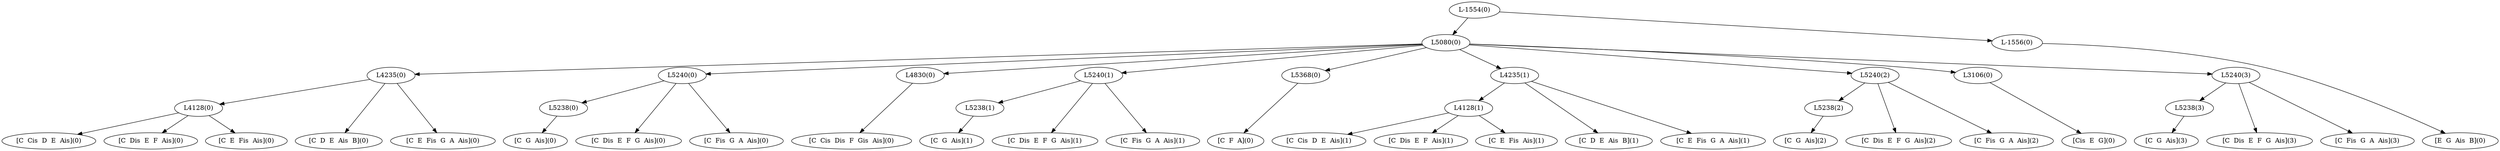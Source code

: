 digraph sample{
"L4128(0)"->"[C  Cis  D  E  Ais](0)"
"L4128(0)"->"[C  Dis  E  F  Ais](0)"
"L4128(0)"->"[C  E  Fis  Ais](0)"
"L4235(0)"->"[C  D  E  Ais  B](0)"
"L4235(0)"->"[C  E  Fis  G  A  Ais](0)"
"L4235(0)"->"L4128(0)"
"L5238(0)"->"[C  G  Ais](0)"
"L5240(0)"->"[C  Dis  E  F  G  Ais](0)"
"L5240(0)"->"[C  Fis  G  A  Ais](0)"
"L5240(0)"->"L5238(0)"
"L4830(0)"->"[C  Cis  Dis  F  Gis  Ais](0)"
"L5238(1)"->"[C  G  Ais](1)"
"L5240(1)"->"[C  Dis  E  F  G  Ais](1)"
"L5240(1)"->"[C  Fis  G  A  Ais](1)"
"L5240(1)"->"L5238(1)"
"L5368(0)"->"[C  F  A](0)"
"L4128(1)"->"[C  Cis  D  E  Ais](1)"
"L4128(1)"->"[C  Dis  E  F  Ais](1)"
"L4128(1)"->"[C  E  Fis  Ais](1)"
"L4235(1)"->"[C  D  E  Ais  B](1)"
"L4235(1)"->"[C  E  Fis  G  A  Ais](1)"
"L4235(1)"->"L4128(1)"
"L5238(2)"->"[C  G  Ais](2)"
"L5240(2)"->"[C  Dis  E  F  G  Ais](2)"
"L5240(2)"->"[C  Fis  G  A  Ais](2)"
"L5240(2)"->"L5238(2)"
"L3106(0)"->"[Cis  E  G](0)"
"L5238(3)"->"[C  G  Ais](3)"
"L5240(3)"->"[C  Dis  E  F  G  Ais](3)"
"L5240(3)"->"[C  Fis  G  A  Ais](3)"
"L5240(3)"->"L5238(3)"
"L5080(0)"->"L4235(0)"
"L5080(0)"->"L5240(0)"
"L5080(0)"->"L4830(0)"
"L5080(0)"->"L5240(1)"
"L5080(0)"->"L5368(0)"
"L5080(0)"->"L4235(1)"
"L5080(0)"->"L5240(2)"
"L5080(0)"->"L3106(0)"
"L5080(0)"->"L5240(3)"
"L-1556(0)"->"[E  G  Ais  B](0)"
"L-1554(0)"->"L5080(0)"
"L-1554(0)"->"L-1556(0)"
{rank = min; "L-1554(0)"}
{rank = same; "L5080(0)"; "L-1556(0)";}
{rank = same; "L4235(0)"; "L5240(0)"; "L4830(0)"; "L5240(1)"; "L5368(0)"; "L4235(1)"; "L5240(2)"; "L3106(0)"; "L5240(3)";}
{rank = same; "L4128(0)"; "L5238(0)"; "L5238(1)"; "L4128(1)"; "L5238(2)"; "L5238(3)";}
{rank = max; "[C  Cis  D  E  Ais](0)"; "[C  Cis  D  E  Ais](1)"; "[C  Cis  Dis  F  Gis  Ais](0)"; "[C  D  E  Ais  B](0)"; "[C  D  E  Ais  B](1)"; "[C  Dis  E  F  Ais](0)"; "[C  Dis  E  F  Ais](1)"; "[C  Dis  E  F  G  Ais](0)"; "[C  Dis  E  F  G  Ais](1)"; "[C  Dis  E  F  G  Ais](2)"; "[C  Dis  E  F  G  Ais](3)"; "[C  E  Fis  Ais](0)"; "[C  E  Fis  Ais](1)"; "[C  E  Fis  G  A  Ais](0)"; "[C  E  Fis  G  A  Ais](1)"; "[C  F  A](0)"; "[C  Fis  G  A  Ais](0)"; "[C  Fis  G  A  Ais](1)"; "[C  Fis  G  A  Ais](2)"; "[C  Fis  G  A  Ais](3)"; "[C  G  Ais](0)"; "[C  G  Ais](1)"; "[C  G  Ais](2)"; "[C  G  Ais](3)"; "[Cis  E  G](0)"; "[E  G  Ais  B](0)";}
}